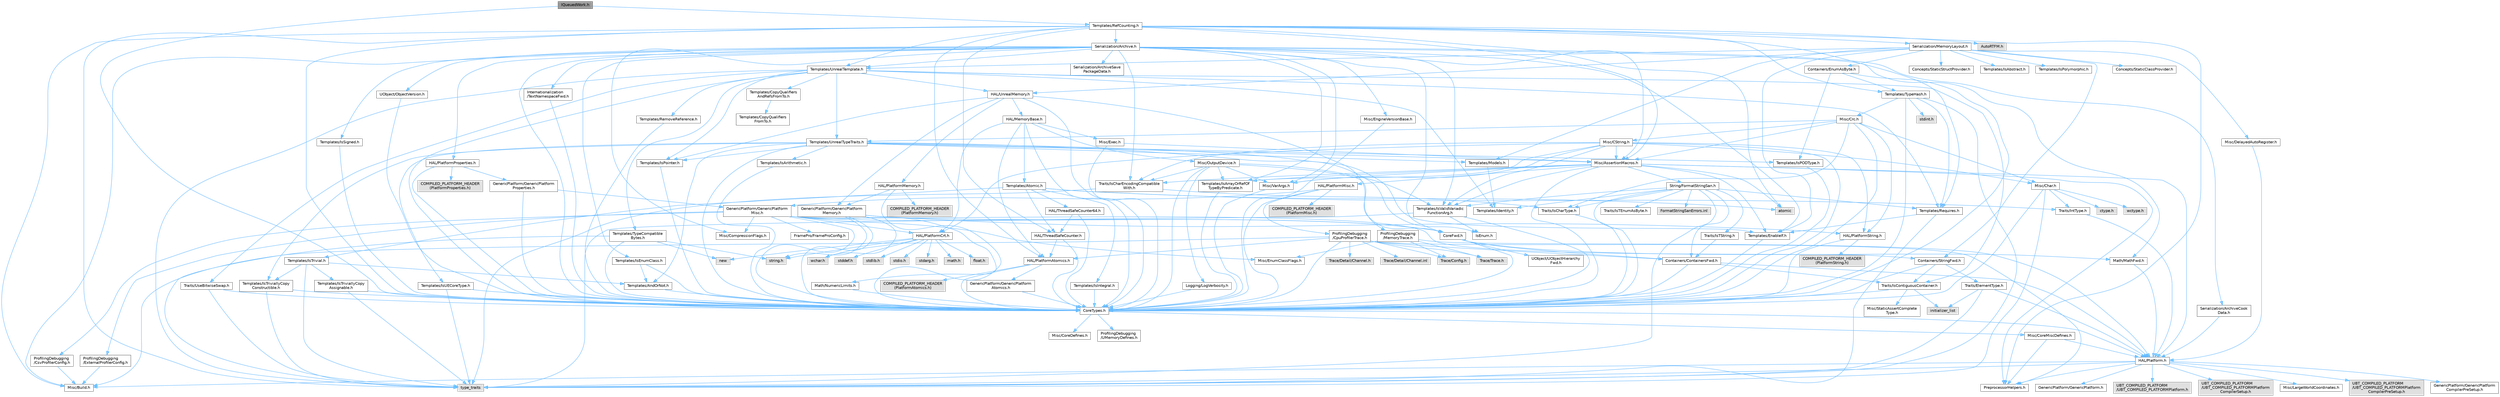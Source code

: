 digraph "IQueuedWork.h"
{
 // INTERACTIVE_SVG=YES
 // LATEX_PDF_SIZE
  bgcolor="transparent";
  edge [fontname=Helvetica,fontsize=10,labelfontname=Helvetica,labelfontsize=10];
  node [fontname=Helvetica,fontsize=10,shape=box,height=0.2,width=0.4];
  Node1 [id="Node000001",label="IQueuedWork.h",height=0.2,width=0.4,color="gray40", fillcolor="grey60", style="filled", fontcolor="black",tooltip=" "];
  Node1 -> Node2 [id="edge1_Node000001_Node000002",color="steelblue1",style="solid",tooltip=" "];
  Node2 [id="Node000002",label="CoreTypes.h",height=0.2,width=0.4,color="grey40", fillcolor="white", style="filled",URL="$dc/dec/CoreTypes_8h.html",tooltip=" "];
  Node2 -> Node3 [id="edge2_Node000002_Node000003",color="steelblue1",style="solid",tooltip=" "];
  Node3 [id="Node000003",label="HAL/Platform.h",height=0.2,width=0.4,color="grey40", fillcolor="white", style="filled",URL="$d9/dd0/Platform_8h.html",tooltip=" "];
  Node3 -> Node4 [id="edge3_Node000003_Node000004",color="steelblue1",style="solid",tooltip=" "];
  Node4 [id="Node000004",label="Misc/Build.h",height=0.2,width=0.4,color="grey40", fillcolor="white", style="filled",URL="$d3/dbb/Build_8h.html",tooltip=" "];
  Node3 -> Node5 [id="edge4_Node000003_Node000005",color="steelblue1",style="solid",tooltip=" "];
  Node5 [id="Node000005",label="Misc/LargeWorldCoordinates.h",height=0.2,width=0.4,color="grey40", fillcolor="white", style="filled",URL="$d2/dcb/LargeWorldCoordinates_8h.html",tooltip=" "];
  Node3 -> Node6 [id="edge5_Node000003_Node000006",color="steelblue1",style="solid",tooltip=" "];
  Node6 [id="Node000006",label="type_traits",height=0.2,width=0.4,color="grey60", fillcolor="#E0E0E0", style="filled",tooltip=" "];
  Node3 -> Node7 [id="edge6_Node000003_Node000007",color="steelblue1",style="solid",tooltip=" "];
  Node7 [id="Node000007",label="PreprocessorHelpers.h",height=0.2,width=0.4,color="grey40", fillcolor="white", style="filled",URL="$db/ddb/PreprocessorHelpers_8h.html",tooltip=" "];
  Node3 -> Node8 [id="edge7_Node000003_Node000008",color="steelblue1",style="solid",tooltip=" "];
  Node8 [id="Node000008",label="UBT_COMPILED_PLATFORM\l/UBT_COMPILED_PLATFORMPlatform\lCompilerPreSetup.h",height=0.2,width=0.4,color="grey60", fillcolor="#E0E0E0", style="filled",tooltip=" "];
  Node3 -> Node9 [id="edge8_Node000003_Node000009",color="steelblue1",style="solid",tooltip=" "];
  Node9 [id="Node000009",label="GenericPlatform/GenericPlatform\lCompilerPreSetup.h",height=0.2,width=0.4,color="grey40", fillcolor="white", style="filled",URL="$d9/dc8/GenericPlatformCompilerPreSetup_8h.html",tooltip=" "];
  Node3 -> Node10 [id="edge9_Node000003_Node000010",color="steelblue1",style="solid",tooltip=" "];
  Node10 [id="Node000010",label="GenericPlatform/GenericPlatform.h",height=0.2,width=0.4,color="grey40", fillcolor="white", style="filled",URL="$d6/d84/GenericPlatform_8h.html",tooltip=" "];
  Node3 -> Node11 [id="edge10_Node000003_Node000011",color="steelblue1",style="solid",tooltip=" "];
  Node11 [id="Node000011",label="UBT_COMPILED_PLATFORM\l/UBT_COMPILED_PLATFORMPlatform.h",height=0.2,width=0.4,color="grey60", fillcolor="#E0E0E0", style="filled",tooltip=" "];
  Node3 -> Node12 [id="edge11_Node000003_Node000012",color="steelblue1",style="solid",tooltip=" "];
  Node12 [id="Node000012",label="UBT_COMPILED_PLATFORM\l/UBT_COMPILED_PLATFORMPlatform\lCompilerSetup.h",height=0.2,width=0.4,color="grey60", fillcolor="#E0E0E0", style="filled",tooltip=" "];
  Node2 -> Node13 [id="edge12_Node000002_Node000013",color="steelblue1",style="solid",tooltip=" "];
  Node13 [id="Node000013",label="ProfilingDebugging\l/UMemoryDefines.h",height=0.2,width=0.4,color="grey40", fillcolor="white", style="filled",URL="$d2/da2/UMemoryDefines_8h.html",tooltip=" "];
  Node2 -> Node14 [id="edge13_Node000002_Node000014",color="steelblue1",style="solid",tooltip=" "];
  Node14 [id="Node000014",label="Misc/CoreMiscDefines.h",height=0.2,width=0.4,color="grey40", fillcolor="white", style="filled",URL="$da/d38/CoreMiscDefines_8h.html",tooltip=" "];
  Node14 -> Node3 [id="edge14_Node000014_Node000003",color="steelblue1",style="solid",tooltip=" "];
  Node14 -> Node7 [id="edge15_Node000014_Node000007",color="steelblue1",style="solid",tooltip=" "];
  Node2 -> Node15 [id="edge16_Node000002_Node000015",color="steelblue1",style="solid",tooltip=" "];
  Node15 [id="Node000015",label="Misc/CoreDefines.h",height=0.2,width=0.4,color="grey40", fillcolor="white", style="filled",URL="$d3/dd2/CoreDefines_8h.html",tooltip=" "];
  Node1 -> Node16 [id="edge17_Node000001_Node000016",color="steelblue1",style="solid",tooltip=" "];
  Node16 [id="Node000016",label="Templates/RefCounting.h",height=0.2,width=0.4,color="grey40", fillcolor="white", style="filled",URL="$d4/d7e/RefCounting_8h.html",tooltip=" "];
  Node16 -> Node2 [id="edge18_Node000016_Node000002",color="steelblue1",style="solid",tooltip=" "];
  Node16 -> Node17 [id="edge19_Node000016_Node000017",color="steelblue1",style="solid",tooltip=" "];
  Node17 [id="Node000017",label="AutoRTFM.h",height=0.2,width=0.4,color="grey60", fillcolor="#E0E0E0", style="filled",tooltip=" "];
  Node16 -> Node18 [id="edge20_Node000016_Node000018",color="steelblue1",style="solid",tooltip=" "];
  Node18 [id="Node000018",label="HAL/PlatformAtomics.h",height=0.2,width=0.4,color="grey40", fillcolor="white", style="filled",URL="$d3/d36/PlatformAtomics_8h.html",tooltip=" "];
  Node18 -> Node2 [id="edge21_Node000018_Node000002",color="steelblue1",style="solid",tooltip=" "];
  Node18 -> Node19 [id="edge22_Node000018_Node000019",color="steelblue1",style="solid",tooltip=" "];
  Node19 [id="Node000019",label="GenericPlatform/GenericPlatform\lAtomics.h",height=0.2,width=0.4,color="grey40", fillcolor="white", style="filled",URL="$da/d72/GenericPlatformAtomics_8h.html",tooltip=" "];
  Node19 -> Node2 [id="edge23_Node000019_Node000002",color="steelblue1",style="solid",tooltip=" "];
  Node18 -> Node20 [id="edge24_Node000018_Node000020",color="steelblue1",style="solid",tooltip=" "];
  Node20 [id="Node000020",label="COMPILED_PLATFORM_HEADER\l(PlatformAtomics.h)",height=0.2,width=0.4,color="grey60", fillcolor="#E0E0E0", style="filled",tooltip=" "];
  Node16 -> Node7 [id="edge25_Node000016_Node000007",color="steelblue1",style="solid",tooltip=" "];
  Node16 -> Node21 [id="edge26_Node000016_Node000021",color="steelblue1",style="solid",tooltip=" "];
  Node21 [id="Node000021",label="HAL/ThreadSafeCounter.h",height=0.2,width=0.4,color="grey40", fillcolor="white", style="filled",URL="$dc/dc9/ThreadSafeCounter_8h.html",tooltip=" "];
  Node21 -> Node2 [id="edge27_Node000021_Node000002",color="steelblue1",style="solid",tooltip=" "];
  Node21 -> Node18 [id="edge28_Node000021_Node000018",color="steelblue1",style="solid",tooltip=" "];
  Node16 -> Node22 [id="edge29_Node000016_Node000022",color="steelblue1",style="solid",tooltip=" "];
  Node22 [id="Node000022",label="Misc/AssertionMacros.h",height=0.2,width=0.4,color="grey40", fillcolor="white", style="filled",URL="$d0/dfa/AssertionMacros_8h.html",tooltip=" "];
  Node22 -> Node2 [id="edge30_Node000022_Node000002",color="steelblue1",style="solid",tooltip=" "];
  Node22 -> Node3 [id="edge31_Node000022_Node000003",color="steelblue1",style="solid",tooltip=" "];
  Node22 -> Node23 [id="edge32_Node000022_Node000023",color="steelblue1",style="solid",tooltip=" "];
  Node23 [id="Node000023",label="HAL/PlatformMisc.h",height=0.2,width=0.4,color="grey40", fillcolor="white", style="filled",URL="$d0/df5/PlatformMisc_8h.html",tooltip=" "];
  Node23 -> Node2 [id="edge33_Node000023_Node000002",color="steelblue1",style="solid",tooltip=" "];
  Node23 -> Node24 [id="edge34_Node000023_Node000024",color="steelblue1",style="solid",tooltip=" "];
  Node24 [id="Node000024",label="GenericPlatform/GenericPlatform\lMisc.h",height=0.2,width=0.4,color="grey40", fillcolor="white", style="filled",URL="$db/d9a/GenericPlatformMisc_8h.html",tooltip=" "];
  Node24 -> Node25 [id="edge35_Node000024_Node000025",color="steelblue1",style="solid",tooltip=" "];
  Node25 [id="Node000025",label="Containers/StringFwd.h",height=0.2,width=0.4,color="grey40", fillcolor="white", style="filled",URL="$df/d37/StringFwd_8h.html",tooltip=" "];
  Node25 -> Node2 [id="edge36_Node000025_Node000002",color="steelblue1",style="solid",tooltip=" "];
  Node25 -> Node26 [id="edge37_Node000025_Node000026",color="steelblue1",style="solid",tooltip=" "];
  Node26 [id="Node000026",label="Traits/ElementType.h",height=0.2,width=0.4,color="grey40", fillcolor="white", style="filled",URL="$d5/d4f/ElementType_8h.html",tooltip=" "];
  Node26 -> Node3 [id="edge38_Node000026_Node000003",color="steelblue1",style="solid",tooltip=" "];
  Node26 -> Node27 [id="edge39_Node000026_Node000027",color="steelblue1",style="solid",tooltip=" "];
  Node27 [id="Node000027",label="initializer_list",height=0.2,width=0.4,color="grey60", fillcolor="#E0E0E0", style="filled",tooltip=" "];
  Node26 -> Node6 [id="edge40_Node000026_Node000006",color="steelblue1",style="solid",tooltip=" "];
  Node25 -> Node28 [id="edge41_Node000025_Node000028",color="steelblue1",style="solid",tooltip=" "];
  Node28 [id="Node000028",label="Traits/IsContiguousContainer.h",height=0.2,width=0.4,color="grey40", fillcolor="white", style="filled",URL="$d5/d3c/IsContiguousContainer_8h.html",tooltip=" "];
  Node28 -> Node2 [id="edge42_Node000028_Node000002",color="steelblue1",style="solid",tooltip=" "];
  Node28 -> Node29 [id="edge43_Node000028_Node000029",color="steelblue1",style="solid",tooltip=" "];
  Node29 [id="Node000029",label="Misc/StaticAssertComplete\lType.h",height=0.2,width=0.4,color="grey40", fillcolor="white", style="filled",URL="$d5/d4e/StaticAssertCompleteType_8h.html",tooltip=" "];
  Node28 -> Node27 [id="edge44_Node000028_Node000027",color="steelblue1",style="solid",tooltip=" "];
  Node24 -> Node30 [id="edge45_Node000024_Node000030",color="steelblue1",style="solid",tooltip=" "];
  Node30 [id="Node000030",label="CoreFwd.h",height=0.2,width=0.4,color="grey40", fillcolor="white", style="filled",URL="$d1/d1e/CoreFwd_8h.html",tooltip=" "];
  Node30 -> Node2 [id="edge46_Node000030_Node000002",color="steelblue1",style="solid",tooltip=" "];
  Node30 -> Node31 [id="edge47_Node000030_Node000031",color="steelblue1",style="solid",tooltip=" "];
  Node31 [id="Node000031",label="Containers/ContainersFwd.h",height=0.2,width=0.4,color="grey40", fillcolor="white", style="filled",URL="$d4/d0a/ContainersFwd_8h.html",tooltip=" "];
  Node31 -> Node3 [id="edge48_Node000031_Node000003",color="steelblue1",style="solid",tooltip=" "];
  Node31 -> Node2 [id="edge49_Node000031_Node000002",color="steelblue1",style="solid",tooltip=" "];
  Node31 -> Node28 [id="edge50_Node000031_Node000028",color="steelblue1",style="solid",tooltip=" "];
  Node30 -> Node32 [id="edge51_Node000030_Node000032",color="steelblue1",style="solid",tooltip=" "];
  Node32 [id="Node000032",label="Math/MathFwd.h",height=0.2,width=0.4,color="grey40", fillcolor="white", style="filled",URL="$d2/d10/MathFwd_8h.html",tooltip=" "];
  Node32 -> Node3 [id="edge52_Node000032_Node000003",color="steelblue1",style="solid",tooltip=" "];
  Node30 -> Node33 [id="edge53_Node000030_Node000033",color="steelblue1",style="solid",tooltip=" "];
  Node33 [id="Node000033",label="UObject/UObjectHierarchy\lFwd.h",height=0.2,width=0.4,color="grey40", fillcolor="white", style="filled",URL="$d3/d13/UObjectHierarchyFwd_8h.html",tooltip=" "];
  Node24 -> Node2 [id="edge54_Node000024_Node000002",color="steelblue1",style="solid",tooltip=" "];
  Node24 -> Node34 [id="edge55_Node000024_Node000034",color="steelblue1",style="solid",tooltip=" "];
  Node34 [id="Node000034",label="FramePro/FrameProConfig.h",height=0.2,width=0.4,color="grey40", fillcolor="white", style="filled",URL="$d7/d90/FrameProConfig_8h.html",tooltip=" "];
  Node24 -> Node35 [id="edge56_Node000024_Node000035",color="steelblue1",style="solid",tooltip=" "];
  Node35 [id="Node000035",label="HAL/PlatformCrt.h",height=0.2,width=0.4,color="grey40", fillcolor="white", style="filled",URL="$d8/d75/PlatformCrt_8h.html",tooltip=" "];
  Node35 -> Node36 [id="edge57_Node000035_Node000036",color="steelblue1",style="solid",tooltip=" "];
  Node36 [id="Node000036",label="new",height=0.2,width=0.4,color="grey60", fillcolor="#E0E0E0", style="filled",tooltip=" "];
  Node35 -> Node37 [id="edge58_Node000035_Node000037",color="steelblue1",style="solid",tooltip=" "];
  Node37 [id="Node000037",label="wchar.h",height=0.2,width=0.4,color="grey60", fillcolor="#E0E0E0", style="filled",tooltip=" "];
  Node35 -> Node38 [id="edge59_Node000035_Node000038",color="steelblue1",style="solid",tooltip=" "];
  Node38 [id="Node000038",label="stddef.h",height=0.2,width=0.4,color="grey60", fillcolor="#E0E0E0", style="filled",tooltip=" "];
  Node35 -> Node39 [id="edge60_Node000035_Node000039",color="steelblue1",style="solid",tooltip=" "];
  Node39 [id="Node000039",label="stdlib.h",height=0.2,width=0.4,color="grey60", fillcolor="#E0E0E0", style="filled",tooltip=" "];
  Node35 -> Node40 [id="edge61_Node000035_Node000040",color="steelblue1",style="solid",tooltip=" "];
  Node40 [id="Node000040",label="stdio.h",height=0.2,width=0.4,color="grey60", fillcolor="#E0E0E0", style="filled",tooltip=" "];
  Node35 -> Node41 [id="edge62_Node000035_Node000041",color="steelblue1",style="solid",tooltip=" "];
  Node41 [id="Node000041",label="stdarg.h",height=0.2,width=0.4,color="grey60", fillcolor="#E0E0E0", style="filled",tooltip=" "];
  Node35 -> Node42 [id="edge63_Node000035_Node000042",color="steelblue1",style="solid",tooltip=" "];
  Node42 [id="Node000042",label="math.h",height=0.2,width=0.4,color="grey60", fillcolor="#E0E0E0", style="filled",tooltip=" "];
  Node35 -> Node43 [id="edge64_Node000035_Node000043",color="steelblue1",style="solid",tooltip=" "];
  Node43 [id="Node000043",label="float.h",height=0.2,width=0.4,color="grey60", fillcolor="#E0E0E0", style="filled",tooltip=" "];
  Node35 -> Node44 [id="edge65_Node000035_Node000044",color="steelblue1",style="solid",tooltip=" "];
  Node44 [id="Node000044",label="string.h",height=0.2,width=0.4,color="grey60", fillcolor="#E0E0E0", style="filled",tooltip=" "];
  Node24 -> Node45 [id="edge66_Node000024_Node000045",color="steelblue1",style="solid",tooltip=" "];
  Node45 [id="Node000045",label="Math/NumericLimits.h",height=0.2,width=0.4,color="grey40", fillcolor="white", style="filled",URL="$df/d1b/NumericLimits_8h.html",tooltip=" "];
  Node45 -> Node2 [id="edge67_Node000045_Node000002",color="steelblue1",style="solid",tooltip=" "];
  Node24 -> Node46 [id="edge68_Node000024_Node000046",color="steelblue1",style="solid",tooltip=" "];
  Node46 [id="Node000046",label="Misc/CompressionFlags.h",height=0.2,width=0.4,color="grey40", fillcolor="white", style="filled",URL="$d9/d76/CompressionFlags_8h.html",tooltip=" "];
  Node24 -> Node47 [id="edge69_Node000024_Node000047",color="steelblue1",style="solid",tooltip=" "];
  Node47 [id="Node000047",label="Misc/EnumClassFlags.h",height=0.2,width=0.4,color="grey40", fillcolor="white", style="filled",URL="$d8/de7/EnumClassFlags_8h.html",tooltip=" "];
  Node24 -> Node48 [id="edge70_Node000024_Node000048",color="steelblue1",style="solid",tooltip=" "];
  Node48 [id="Node000048",label="ProfilingDebugging\l/CsvProfilerConfig.h",height=0.2,width=0.4,color="grey40", fillcolor="white", style="filled",URL="$d3/d88/CsvProfilerConfig_8h.html",tooltip=" "];
  Node48 -> Node4 [id="edge71_Node000048_Node000004",color="steelblue1",style="solid",tooltip=" "];
  Node24 -> Node49 [id="edge72_Node000024_Node000049",color="steelblue1",style="solid",tooltip=" "];
  Node49 [id="Node000049",label="ProfilingDebugging\l/ExternalProfilerConfig.h",height=0.2,width=0.4,color="grey40", fillcolor="white", style="filled",URL="$d3/dbb/ExternalProfilerConfig_8h.html",tooltip=" "];
  Node49 -> Node4 [id="edge73_Node000049_Node000004",color="steelblue1",style="solid",tooltip=" "];
  Node23 -> Node50 [id="edge74_Node000023_Node000050",color="steelblue1",style="solid",tooltip=" "];
  Node50 [id="Node000050",label="COMPILED_PLATFORM_HEADER\l(PlatformMisc.h)",height=0.2,width=0.4,color="grey60", fillcolor="#E0E0E0", style="filled",tooltip=" "];
  Node23 -> Node51 [id="edge75_Node000023_Node000051",color="steelblue1",style="solid",tooltip=" "];
  Node51 [id="Node000051",label="ProfilingDebugging\l/CpuProfilerTrace.h",height=0.2,width=0.4,color="grey40", fillcolor="white", style="filled",URL="$da/dcb/CpuProfilerTrace_8h.html",tooltip=" "];
  Node51 -> Node2 [id="edge76_Node000051_Node000002",color="steelblue1",style="solid",tooltip=" "];
  Node51 -> Node31 [id="edge77_Node000051_Node000031",color="steelblue1",style="solid",tooltip=" "];
  Node51 -> Node18 [id="edge78_Node000051_Node000018",color="steelblue1",style="solid",tooltip=" "];
  Node51 -> Node7 [id="edge79_Node000051_Node000007",color="steelblue1",style="solid",tooltip=" "];
  Node51 -> Node4 [id="edge80_Node000051_Node000004",color="steelblue1",style="solid",tooltip=" "];
  Node51 -> Node52 [id="edge81_Node000051_Node000052",color="steelblue1",style="solid",tooltip=" "];
  Node52 [id="Node000052",label="Trace/Config.h",height=0.2,width=0.4,color="grey60", fillcolor="#E0E0E0", style="filled",tooltip=" "];
  Node51 -> Node53 [id="edge82_Node000051_Node000053",color="steelblue1",style="solid",tooltip=" "];
  Node53 [id="Node000053",label="Trace/Detail/Channel.h",height=0.2,width=0.4,color="grey60", fillcolor="#E0E0E0", style="filled",tooltip=" "];
  Node51 -> Node54 [id="edge83_Node000051_Node000054",color="steelblue1",style="solid",tooltip=" "];
  Node54 [id="Node000054",label="Trace/Detail/Channel.inl",height=0.2,width=0.4,color="grey60", fillcolor="#E0E0E0", style="filled",tooltip=" "];
  Node51 -> Node55 [id="edge84_Node000051_Node000055",color="steelblue1",style="solid",tooltip=" "];
  Node55 [id="Node000055",label="Trace/Trace.h",height=0.2,width=0.4,color="grey60", fillcolor="#E0E0E0", style="filled",tooltip=" "];
  Node22 -> Node7 [id="edge85_Node000022_Node000007",color="steelblue1",style="solid",tooltip=" "];
  Node22 -> Node56 [id="edge86_Node000022_Node000056",color="steelblue1",style="solid",tooltip=" "];
  Node56 [id="Node000056",label="Templates/EnableIf.h",height=0.2,width=0.4,color="grey40", fillcolor="white", style="filled",URL="$d7/d60/EnableIf_8h.html",tooltip=" "];
  Node56 -> Node2 [id="edge87_Node000056_Node000002",color="steelblue1",style="solid",tooltip=" "];
  Node22 -> Node57 [id="edge88_Node000022_Node000057",color="steelblue1",style="solid",tooltip=" "];
  Node57 [id="Node000057",label="Templates/IsArrayOrRefOf\lTypeByPredicate.h",height=0.2,width=0.4,color="grey40", fillcolor="white", style="filled",URL="$d6/da1/IsArrayOrRefOfTypeByPredicate_8h.html",tooltip=" "];
  Node57 -> Node2 [id="edge89_Node000057_Node000002",color="steelblue1",style="solid",tooltip=" "];
  Node22 -> Node58 [id="edge90_Node000022_Node000058",color="steelblue1",style="solid",tooltip=" "];
  Node58 [id="Node000058",label="Templates/IsValidVariadic\lFunctionArg.h",height=0.2,width=0.4,color="grey40", fillcolor="white", style="filled",URL="$d0/dc8/IsValidVariadicFunctionArg_8h.html",tooltip=" "];
  Node58 -> Node2 [id="edge91_Node000058_Node000002",color="steelblue1",style="solid",tooltip=" "];
  Node58 -> Node59 [id="edge92_Node000058_Node000059",color="steelblue1",style="solid",tooltip=" "];
  Node59 [id="Node000059",label="IsEnum.h",height=0.2,width=0.4,color="grey40", fillcolor="white", style="filled",URL="$d4/de5/IsEnum_8h.html",tooltip=" "];
  Node58 -> Node6 [id="edge93_Node000058_Node000006",color="steelblue1",style="solid",tooltip=" "];
  Node22 -> Node60 [id="edge94_Node000022_Node000060",color="steelblue1",style="solid",tooltip=" "];
  Node60 [id="Node000060",label="Traits/IsCharEncodingCompatible\lWith.h",height=0.2,width=0.4,color="grey40", fillcolor="white", style="filled",URL="$df/dd1/IsCharEncodingCompatibleWith_8h.html",tooltip=" "];
  Node60 -> Node6 [id="edge95_Node000060_Node000006",color="steelblue1",style="solid",tooltip=" "];
  Node60 -> Node61 [id="edge96_Node000060_Node000061",color="steelblue1",style="solid",tooltip=" "];
  Node61 [id="Node000061",label="Traits/IsCharType.h",height=0.2,width=0.4,color="grey40", fillcolor="white", style="filled",URL="$db/d51/IsCharType_8h.html",tooltip=" "];
  Node61 -> Node2 [id="edge97_Node000061_Node000002",color="steelblue1",style="solid",tooltip=" "];
  Node22 -> Node62 [id="edge98_Node000022_Node000062",color="steelblue1",style="solid",tooltip=" "];
  Node62 [id="Node000062",label="Misc/VarArgs.h",height=0.2,width=0.4,color="grey40", fillcolor="white", style="filled",URL="$d5/d6f/VarArgs_8h.html",tooltip=" "];
  Node62 -> Node2 [id="edge99_Node000062_Node000002",color="steelblue1",style="solid",tooltip=" "];
  Node22 -> Node63 [id="edge100_Node000022_Node000063",color="steelblue1",style="solid",tooltip=" "];
  Node63 [id="Node000063",label="String/FormatStringSan.h",height=0.2,width=0.4,color="grey40", fillcolor="white", style="filled",URL="$d3/d8b/FormatStringSan_8h.html",tooltip=" "];
  Node63 -> Node6 [id="edge101_Node000063_Node000006",color="steelblue1",style="solid",tooltip=" "];
  Node63 -> Node2 [id="edge102_Node000063_Node000002",color="steelblue1",style="solid",tooltip=" "];
  Node63 -> Node64 [id="edge103_Node000063_Node000064",color="steelblue1",style="solid",tooltip=" "];
  Node64 [id="Node000064",label="Templates/Requires.h",height=0.2,width=0.4,color="grey40", fillcolor="white", style="filled",URL="$dc/d96/Requires_8h.html",tooltip=" "];
  Node64 -> Node56 [id="edge104_Node000064_Node000056",color="steelblue1",style="solid",tooltip=" "];
  Node64 -> Node6 [id="edge105_Node000064_Node000006",color="steelblue1",style="solid",tooltip=" "];
  Node63 -> Node65 [id="edge106_Node000063_Node000065",color="steelblue1",style="solid",tooltip=" "];
  Node65 [id="Node000065",label="Templates/Identity.h",height=0.2,width=0.4,color="grey40", fillcolor="white", style="filled",URL="$d0/dd5/Identity_8h.html",tooltip=" "];
  Node63 -> Node58 [id="edge107_Node000063_Node000058",color="steelblue1",style="solid",tooltip=" "];
  Node63 -> Node61 [id="edge108_Node000063_Node000061",color="steelblue1",style="solid",tooltip=" "];
  Node63 -> Node66 [id="edge109_Node000063_Node000066",color="steelblue1",style="solid",tooltip=" "];
  Node66 [id="Node000066",label="Traits/IsTEnumAsByte.h",height=0.2,width=0.4,color="grey40", fillcolor="white", style="filled",URL="$d1/de6/IsTEnumAsByte_8h.html",tooltip=" "];
  Node63 -> Node67 [id="edge110_Node000063_Node000067",color="steelblue1",style="solid",tooltip=" "];
  Node67 [id="Node000067",label="Traits/IsTString.h",height=0.2,width=0.4,color="grey40", fillcolor="white", style="filled",URL="$d0/df8/IsTString_8h.html",tooltip=" "];
  Node67 -> Node31 [id="edge111_Node000067_Node000031",color="steelblue1",style="solid",tooltip=" "];
  Node63 -> Node31 [id="edge112_Node000063_Node000031",color="steelblue1",style="solid",tooltip=" "];
  Node63 -> Node68 [id="edge113_Node000063_Node000068",color="steelblue1",style="solid",tooltip=" "];
  Node68 [id="Node000068",label="FormatStringSanErrors.inl",height=0.2,width=0.4,color="grey60", fillcolor="#E0E0E0", style="filled",tooltip=" "];
  Node22 -> Node69 [id="edge114_Node000022_Node000069",color="steelblue1",style="solid",tooltip=" "];
  Node69 [id="Node000069",label="atomic",height=0.2,width=0.4,color="grey60", fillcolor="#E0E0E0", style="filled",tooltip=" "];
  Node16 -> Node4 [id="edge115_Node000016_Node000004",color="steelblue1",style="solid",tooltip=" "];
  Node16 -> Node70 [id="edge116_Node000016_Node000070",color="steelblue1",style="solid",tooltip=" "];
  Node70 [id="Node000070",label="Serialization/Archive.h",height=0.2,width=0.4,color="grey40", fillcolor="white", style="filled",URL="$d7/d3b/Archive_8h.html",tooltip=" "];
  Node70 -> Node30 [id="edge117_Node000070_Node000030",color="steelblue1",style="solid",tooltip=" "];
  Node70 -> Node2 [id="edge118_Node000070_Node000002",color="steelblue1",style="solid",tooltip=" "];
  Node70 -> Node71 [id="edge119_Node000070_Node000071",color="steelblue1",style="solid",tooltip=" "];
  Node71 [id="Node000071",label="HAL/PlatformProperties.h",height=0.2,width=0.4,color="grey40", fillcolor="white", style="filled",URL="$d9/db0/PlatformProperties_8h.html",tooltip=" "];
  Node71 -> Node2 [id="edge120_Node000071_Node000002",color="steelblue1",style="solid",tooltip=" "];
  Node71 -> Node72 [id="edge121_Node000071_Node000072",color="steelblue1",style="solid",tooltip=" "];
  Node72 [id="Node000072",label="GenericPlatform/GenericPlatform\lProperties.h",height=0.2,width=0.4,color="grey40", fillcolor="white", style="filled",URL="$d2/dcd/GenericPlatformProperties_8h.html",tooltip=" "];
  Node72 -> Node2 [id="edge122_Node000072_Node000002",color="steelblue1",style="solid",tooltip=" "];
  Node72 -> Node24 [id="edge123_Node000072_Node000024",color="steelblue1",style="solid",tooltip=" "];
  Node71 -> Node73 [id="edge124_Node000071_Node000073",color="steelblue1",style="solid",tooltip=" "];
  Node73 [id="Node000073",label="COMPILED_PLATFORM_HEADER\l(PlatformProperties.h)",height=0.2,width=0.4,color="grey60", fillcolor="#E0E0E0", style="filled",tooltip=" "];
  Node70 -> Node74 [id="edge125_Node000070_Node000074",color="steelblue1",style="solid",tooltip=" "];
  Node74 [id="Node000074",label="Internationalization\l/TextNamespaceFwd.h",height=0.2,width=0.4,color="grey40", fillcolor="white", style="filled",URL="$d8/d97/TextNamespaceFwd_8h.html",tooltip=" "];
  Node74 -> Node2 [id="edge126_Node000074_Node000002",color="steelblue1",style="solid",tooltip=" "];
  Node70 -> Node32 [id="edge127_Node000070_Node000032",color="steelblue1",style="solid",tooltip=" "];
  Node70 -> Node22 [id="edge128_Node000070_Node000022",color="steelblue1",style="solid",tooltip=" "];
  Node70 -> Node4 [id="edge129_Node000070_Node000004",color="steelblue1",style="solid",tooltip=" "];
  Node70 -> Node46 [id="edge130_Node000070_Node000046",color="steelblue1",style="solid",tooltip=" "];
  Node70 -> Node75 [id="edge131_Node000070_Node000075",color="steelblue1",style="solid",tooltip=" "];
  Node75 [id="Node000075",label="Misc/EngineVersionBase.h",height=0.2,width=0.4,color="grey40", fillcolor="white", style="filled",URL="$d5/d2b/EngineVersionBase_8h.html",tooltip=" "];
  Node75 -> Node2 [id="edge132_Node000075_Node000002",color="steelblue1",style="solid",tooltip=" "];
  Node70 -> Node62 [id="edge133_Node000070_Node000062",color="steelblue1",style="solid",tooltip=" "];
  Node70 -> Node76 [id="edge134_Node000070_Node000076",color="steelblue1",style="solid",tooltip=" "];
  Node76 [id="Node000076",label="Serialization/ArchiveCook\lData.h",height=0.2,width=0.4,color="grey40", fillcolor="white", style="filled",URL="$dc/db6/ArchiveCookData_8h.html",tooltip=" "];
  Node76 -> Node3 [id="edge135_Node000076_Node000003",color="steelblue1",style="solid",tooltip=" "];
  Node70 -> Node77 [id="edge136_Node000070_Node000077",color="steelblue1",style="solid",tooltip=" "];
  Node77 [id="Node000077",label="Serialization/ArchiveSave\lPackageData.h",height=0.2,width=0.4,color="grey40", fillcolor="white", style="filled",URL="$d1/d37/ArchiveSavePackageData_8h.html",tooltip=" "];
  Node70 -> Node56 [id="edge137_Node000070_Node000056",color="steelblue1",style="solid",tooltip=" "];
  Node70 -> Node57 [id="edge138_Node000070_Node000057",color="steelblue1",style="solid",tooltip=" "];
  Node70 -> Node78 [id="edge139_Node000070_Node000078",color="steelblue1",style="solid",tooltip=" "];
  Node78 [id="Node000078",label="Templates/IsEnumClass.h",height=0.2,width=0.4,color="grey40", fillcolor="white", style="filled",URL="$d7/d15/IsEnumClass_8h.html",tooltip=" "];
  Node78 -> Node2 [id="edge140_Node000078_Node000002",color="steelblue1",style="solid",tooltip=" "];
  Node78 -> Node79 [id="edge141_Node000078_Node000079",color="steelblue1",style="solid",tooltip=" "];
  Node79 [id="Node000079",label="Templates/AndOrNot.h",height=0.2,width=0.4,color="grey40", fillcolor="white", style="filled",URL="$db/d0a/AndOrNot_8h.html",tooltip=" "];
  Node79 -> Node2 [id="edge142_Node000079_Node000002",color="steelblue1",style="solid",tooltip=" "];
  Node70 -> Node80 [id="edge143_Node000070_Node000080",color="steelblue1",style="solid",tooltip=" "];
  Node80 [id="Node000080",label="Templates/IsSigned.h",height=0.2,width=0.4,color="grey40", fillcolor="white", style="filled",URL="$d8/dd8/IsSigned_8h.html",tooltip=" "];
  Node80 -> Node2 [id="edge144_Node000080_Node000002",color="steelblue1",style="solid",tooltip=" "];
  Node70 -> Node58 [id="edge145_Node000070_Node000058",color="steelblue1",style="solid",tooltip=" "];
  Node70 -> Node81 [id="edge146_Node000070_Node000081",color="steelblue1",style="solid",tooltip=" "];
  Node81 [id="Node000081",label="Templates/UnrealTemplate.h",height=0.2,width=0.4,color="grey40", fillcolor="white", style="filled",URL="$d4/d24/UnrealTemplate_8h.html",tooltip=" "];
  Node81 -> Node2 [id="edge147_Node000081_Node000002",color="steelblue1",style="solid",tooltip=" "];
  Node81 -> Node82 [id="edge148_Node000081_Node000082",color="steelblue1",style="solid",tooltip=" "];
  Node82 [id="Node000082",label="Templates/IsPointer.h",height=0.2,width=0.4,color="grey40", fillcolor="white", style="filled",URL="$d7/d05/IsPointer_8h.html",tooltip=" "];
  Node82 -> Node2 [id="edge149_Node000082_Node000002",color="steelblue1",style="solid",tooltip=" "];
  Node81 -> Node83 [id="edge150_Node000081_Node000083",color="steelblue1",style="solid",tooltip=" "];
  Node83 [id="Node000083",label="HAL/UnrealMemory.h",height=0.2,width=0.4,color="grey40", fillcolor="white", style="filled",URL="$d9/d96/UnrealMemory_8h.html",tooltip=" "];
  Node83 -> Node2 [id="edge151_Node000083_Node000002",color="steelblue1",style="solid",tooltip=" "];
  Node83 -> Node84 [id="edge152_Node000083_Node000084",color="steelblue1",style="solid",tooltip=" "];
  Node84 [id="Node000084",label="GenericPlatform/GenericPlatform\lMemory.h",height=0.2,width=0.4,color="grey40", fillcolor="white", style="filled",URL="$dd/d22/GenericPlatformMemory_8h.html",tooltip=" "];
  Node84 -> Node30 [id="edge153_Node000084_Node000030",color="steelblue1",style="solid",tooltip=" "];
  Node84 -> Node2 [id="edge154_Node000084_Node000002",color="steelblue1",style="solid",tooltip=" "];
  Node84 -> Node85 [id="edge155_Node000084_Node000085",color="steelblue1",style="solid",tooltip=" "];
  Node85 [id="Node000085",label="HAL/PlatformString.h",height=0.2,width=0.4,color="grey40", fillcolor="white", style="filled",URL="$db/db5/PlatformString_8h.html",tooltip=" "];
  Node85 -> Node2 [id="edge156_Node000085_Node000002",color="steelblue1",style="solid",tooltip=" "];
  Node85 -> Node86 [id="edge157_Node000085_Node000086",color="steelblue1",style="solid",tooltip=" "];
  Node86 [id="Node000086",label="COMPILED_PLATFORM_HEADER\l(PlatformString.h)",height=0.2,width=0.4,color="grey60", fillcolor="#E0E0E0", style="filled",tooltip=" "];
  Node84 -> Node44 [id="edge158_Node000084_Node000044",color="steelblue1",style="solid",tooltip=" "];
  Node84 -> Node37 [id="edge159_Node000084_Node000037",color="steelblue1",style="solid",tooltip=" "];
  Node83 -> Node87 [id="edge160_Node000083_Node000087",color="steelblue1",style="solid",tooltip=" "];
  Node87 [id="Node000087",label="HAL/MemoryBase.h",height=0.2,width=0.4,color="grey40", fillcolor="white", style="filled",URL="$d6/d9f/MemoryBase_8h.html",tooltip=" "];
  Node87 -> Node2 [id="edge161_Node000087_Node000002",color="steelblue1",style="solid",tooltip=" "];
  Node87 -> Node18 [id="edge162_Node000087_Node000018",color="steelblue1",style="solid",tooltip=" "];
  Node87 -> Node35 [id="edge163_Node000087_Node000035",color="steelblue1",style="solid",tooltip=" "];
  Node87 -> Node88 [id="edge164_Node000087_Node000088",color="steelblue1",style="solid",tooltip=" "];
  Node88 [id="Node000088",label="Misc/Exec.h",height=0.2,width=0.4,color="grey40", fillcolor="white", style="filled",URL="$de/ddb/Exec_8h.html",tooltip=" "];
  Node88 -> Node2 [id="edge165_Node000088_Node000002",color="steelblue1",style="solid",tooltip=" "];
  Node88 -> Node22 [id="edge166_Node000088_Node000022",color="steelblue1",style="solid",tooltip=" "];
  Node87 -> Node89 [id="edge167_Node000087_Node000089",color="steelblue1",style="solid",tooltip=" "];
  Node89 [id="Node000089",label="Misc/OutputDevice.h",height=0.2,width=0.4,color="grey40", fillcolor="white", style="filled",URL="$d7/d32/OutputDevice_8h.html",tooltip=" "];
  Node89 -> Node30 [id="edge168_Node000089_Node000030",color="steelblue1",style="solid",tooltip=" "];
  Node89 -> Node2 [id="edge169_Node000089_Node000002",color="steelblue1",style="solid",tooltip=" "];
  Node89 -> Node90 [id="edge170_Node000089_Node000090",color="steelblue1",style="solid",tooltip=" "];
  Node90 [id="Node000090",label="Logging/LogVerbosity.h",height=0.2,width=0.4,color="grey40", fillcolor="white", style="filled",URL="$d2/d8f/LogVerbosity_8h.html",tooltip=" "];
  Node90 -> Node2 [id="edge171_Node000090_Node000002",color="steelblue1",style="solid",tooltip=" "];
  Node89 -> Node62 [id="edge172_Node000089_Node000062",color="steelblue1",style="solid",tooltip=" "];
  Node89 -> Node57 [id="edge173_Node000089_Node000057",color="steelblue1",style="solid",tooltip=" "];
  Node89 -> Node58 [id="edge174_Node000089_Node000058",color="steelblue1",style="solid",tooltip=" "];
  Node89 -> Node60 [id="edge175_Node000089_Node000060",color="steelblue1",style="solid",tooltip=" "];
  Node87 -> Node91 [id="edge176_Node000087_Node000091",color="steelblue1",style="solid",tooltip=" "];
  Node91 [id="Node000091",label="Templates/Atomic.h",height=0.2,width=0.4,color="grey40", fillcolor="white", style="filled",URL="$d3/d91/Atomic_8h.html",tooltip=" "];
  Node91 -> Node21 [id="edge177_Node000091_Node000021",color="steelblue1",style="solid",tooltip=" "];
  Node91 -> Node92 [id="edge178_Node000091_Node000092",color="steelblue1",style="solid",tooltip=" "];
  Node92 [id="Node000092",label="HAL/ThreadSafeCounter64.h",height=0.2,width=0.4,color="grey40", fillcolor="white", style="filled",URL="$d0/d12/ThreadSafeCounter64_8h.html",tooltip=" "];
  Node92 -> Node2 [id="edge179_Node000092_Node000002",color="steelblue1",style="solid",tooltip=" "];
  Node92 -> Node21 [id="edge180_Node000092_Node000021",color="steelblue1",style="solid",tooltip=" "];
  Node91 -> Node93 [id="edge181_Node000091_Node000093",color="steelblue1",style="solid",tooltip=" "];
  Node93 [id="Node000093",label="Templates/IsIntegral.h",height=0.2,width=0.4,color="grey40", fillcolor="white", style="filled",URL="$da/d64/IsIntegral_8h.html",tooltip=" "];
  Node93 -> Node2 [id="edge182_Node000093_Node000002",color="steelblue1",style="solid",tooltip=" "];
  Node91 -> Node94 [id="edge183_Node000091_Node000094",color="steelblue1",style="solid",tooltip=" "];
  Node94 [id="Node000094",label="Templates/IsTrivial.h",height=0.2,width=0.4,color="grey40", fillcolor="white", style="filled",URL="$da/d4c/IsTrivial_8h.html",tooltip=" "];
  Node94 -> Node79 [id="edge184_Node000094_Node000079",color="steelblue1",style="solid",tooltip=" "];
  Node94 -> Node95 [id="edge185_Node000094_Node000095",color="steelblue1",style="solid",tooltip=" "];
  Node95 [id="Node000095",label="Templates/IsTriviallyCopy\lConstructible.h",height=0.2,width=0.4,color="grey40", fillcolor="white", style="filled",URL="$d3/d78/IsTriviallyCopyConstructible_8h.html",tooltip=" "];
  Node95 -> Node2 [id="edge186_Node000095_Node000002",color="steelblue1",style="solid",tooltip=" "];
  Node95 -> Node6 [id="edge187_Node000095_Node000006",color="steelblue1",style="solid",tooltip=" "];
  Node94 -> Node96 [id="edge188_Node000094_Node000096",color="steelblue1",style="solid",tooltip=" "];
  Node96 [id="Node000096",label="Templates/IsTriviallyCopy\lAssignable.h",height=0.2,width=0.4,color="grey40", fillcolor="white", style="filled",URL="$d2/df2/IsTriviallyCopyAssignable_8h.html",tooltip=" "];
  Node96 -> Node2 [id="edge189_Node000096_Node000002",color="steelblue1",style="solid",tooltip=" "];
  Node96 -> Node6 [id="edge190_Node000096_Node000006",color="steelblue1",style="solid",tooltip=" "];
  Node94 -> Node6 [id="edge191_Node000094_Node000006",color="steelblue1",style="solid",tooltip=" "];
  Node91 -> Node97 [id="edge192_Node000091_Node000097",color="steelblue1",style="solid",tooltip=" "];
  Node97 [id="Node000097",label="Traits/IntType.h",height=0.2,width=0.4,color="grey40", fillcolor="white", style="filled",URL="$d7/deb/IntType_8h.html",tooltip=" "];
  Node97 -> Node3 [id="edge193_Node000097_Node000003",color="steelblue1",style="solid",tooltip=" "];
  Node91 -> Node69 [id="edge194_Node000091_Node000069",color="steelblue1",style="solid",tooltip=" "];
  Node83 -> Node98 [id="edge195_Node000083_Node000098",color="steelblue1",style="solid",tooltip=" "];
  Node98 [id="Node000098",label="HAL/PlatformMemory.h",height=0.2,width=0.4,color="grey40", fillcolor="white", style="filled",URL="$de/d68/PlatformMemory_8h.html",tooltip=" "];
  Node98 -> Node2 [id="edge196_Node000098_Node000002",color="steelblue1",style="solid",tooltip=" "];
  Node98 -> Node84 [id="edge197_Node000098_Node000084",color="steelblue1",style="solid",tooltip=" "];
  Node98 -> Node99 [id="edge198_Node000098_Node000099",color="steelblue1",style="solid",tooltip=" "];
  Node99 [id="Node000099",label="COMPILED_PLATFORM_HEADER\l(PlatformMemory.h)",height=0.2,width=0.4,color="grey60", fillcolor="#E0E0E0", style="filled",tooltip=" "];
  Node83 -> Node100 [id="edge199_Node000083_Node000100",color="steelblue1",style="solid",tooltip=" "];
  Node100 [id="Node000100",label="ProfilingDebugging\l/MemoryTrace.h",height=0.2,width=0.4,color="grey40", fillcolor="white", style="filled",URL="$da/dd7/MemoryTrace_8h.html",tooltip=" "];
  Node100 -> Node3 [id="edge200_Node000100_Node000003",color="steelblue1",style="solid",tooltip=" "];
  Node100 -> Node47 [id="edge201_Node000100_Node000047",color="steelblue1",style="solid",tooltip=" "];
  Node100 -> Node52 [id="edge202_Node000100_Node000052",color="steelblue1",style="solid",tooltip=" "];
  Node100 -> Node55 [id="edge203_Node000100_Node000055",color="steelblue1",style="solid",tooltip=" "];
  Node83 -> Node82 [id="edge204_Node000083_Node000082",color="steelblue1",style="solid",tooltip=" "];
  Node81 -> Node101 [id="edge205_Node000081_Node000101",color="steelblue1",style="solid",tooltip=" "];
  Node101 [id="Node000101",label="Templates/CopyQualifiers\lAndRefsFromTo.h",height=0.2,width=0.4,color="grey40", fillcolor="white", style="filled",URL="$d3/db3/CopyQualifiersAndRefsFromTo_8h.html",tooltip=" "];
  Node101 -> Node102 [id="edge206_Node000101_Node000102",color="steelblue1",style="solid",tooltip=" "];
  Node102 [id="Node000102",label="Templates/CopyQualifiers\lFromTo.h",height=0.2,width=0.4,color="grey40", fillcolor="white", style="filled",URL="$d5/db4/CopyQualifiersFromTo_8h.html",tooltip=" "];
  Node81 -> Node103 [id="edge207_Node000081_Node000103",color="steelblue1",style="solid",tooltip=" "];
  Node103 [id="Node000103",label="Templates/UnrealTypeTraits.h",height=0.2,width=0.4,color="grey40", fillcolor="white", style="filled",URL="$d2/d2d/UnrealTypeTraits_8h.html",tooltip=" "];
  Node103 -> Node2 [id="edge208_Node000103_Node000002",color="steelblue1",style="solid",tooltip=" "];
  Node103 -> Node82 [id="edge209_Node000103_Node000082",color="steelblue1",style="solid",tooltip=" "];
  Node103 -> Node22 [id="edge210_Node000103_Node000022",color="steelblue1",style="solid",tooltip=" "];
  Node103 -> Node79 [id="edge211_Node000103_Node000079",color="steelblue1",style="solid",tooltip=" "];
  Node103 -> Node56 [id="edge212_Node000103_Node000056",color="steelblue1",style="solid",tooltip=" "];
  Node103 -> Node104 [id="edge213_Node000103_Node000104",color="steelblue1",style="solid",tooltip=" "];
  Node104 [id="Node000104",label="Templates/IsArithmetic.h",height=0.2,width=0.4,color="grey40", fillcolor="white", style="filled",URL="$d2/d5d/IsArithmetic_8h.html",tooltip=" "];
  Node104 -> Node2 [id="edge214_Node000104_Node000002",color="steelblue1",style="solid",tooltip=" "];
  Node103 -> Node59 [id="edge215_Node000103_Node000059",color="steelblue1",style="solid",tooltip=" "];
  Node103 -> Node105 [id="edge216_Node000103_Node000105",color="steelblue1",style="solid",tooltip=" "];
  Node105 [id="Node000105",label="Templates/Models.h",height=0.2,width=0.4,color="grey40", fillcolor="white", style="filled",URL="$d3/d0c/Models_8h.html",tooltip=" "];
  Node105 -> Node65 [id="edge217_Node000105_Node000065",color="steelblue1",style="solid",tooltip=" "];
  Node103 -> Node106 [id="edge218_Node000103_Node000106",color="steelblue1",style="solid",tooltip=" "];
  Node106 [id="Node000106",label="Templates/IsPODType.h",height=0.2,width=0.4,color="grey40", fillcolor="white", style="filled",URL="$d7/db1/IsPODType_8h.html",tooltip=" "];
  Node106 -> Node2 [id="edge219_Node000106_Node000002",color="steelblue1",style="solid",tooltip=" "];
  Node103 -> Node107 [id="edge220_Node000103_Node000107",color="steelblue1",style="solid",tooltip=" "];
  Node107 [id="Node000107",label="Templates/IsUECoreType.h",height=0.2,width=0.4,color="grey40", fillcolor="white", style="filled",URL="$d1/db8/IsUECoreType_8h.html",tooltip=" "];
  Node107 -> Node2 [id="edge221_Node000107_Node000002",color="steelblue1",style="solid",tooltip=" "];
  Node107 -> Node6 [id="edge222_Node000107_Node000006",color="steelblue1",style="solid",tooltip=" "];
  Node103 -> Node95 [id="edge223_Node000103_Node000095",color="steelblue1",style="solid",tooltip=" "];
  Node81 -> Node108 [id="edge224_Node000081_Node000108",color="steelblue1",style="solid",tooltip=" "];
  Node108 [id="Node000108",label="Templates/RemoveReference.h",height=0.2,width=0.4,color="grey40", fillcolor="white", style="filled",URL="$da/dbe/RemoveReference_8h.html",tooltip=" "];
  Node108 -> Node2 [id="edge225_Node000108_Node000002",color="steelblue1",style="solid",tooltip=" "];
  Node81 -> Node64 [id="edge226_Node000081_Node000064",color="steelblue1",style="solid",tooltip=" "];
  Node81 -> Node109 [id="edge227_Node000081_Node000109",color="steelblue1",style="solid",tooltip=" "];
  Node109 [id="Node000109",label="Templates/TypeCompatible\lBytes.h",height=0.2,width=0.4,color="grey40", fillcolor="white", style="filled",URL="$df/d0a/TypeCompatibleBytes_8h.html",tooltip=" "];
  Node109 -> Node2 [id="edge228_Node000109_Node000002",color="steelblue1",style="solid",tooltip=" "];
  Node109 -> Node44 [id="edge229_Node000109_Node000044",color="steelblue1",style="solid",tooltip=" "];
  Node109 -> Node36 [id="edge230_Node000109_Node000036",color="steelblue1",style="solid",tooltip=" "];
  Node109 -> Node6 [id="edge231_Node000109_Node000006",color="steelblue1",style="solid",tooltip=" "];
  Node81 -> Node65 [id="edge232_Node000081_Node000065",color="steelblue1",style="solid",tooltip=" "];
  Node81 -> Node28 [id="edge233_Node000081_Node000028",color="steelblue1",style="solid",tooltip=" "];
  Node81 -> Node110 [id="edge234_Node000081_Node000110",color="steelblue1",style="solid",tooltip=" "];
  Node110 [id="Node000110",label="Traits/UseBitwiseSwap.h",height=0.2,width=0.4,color="grey40", fillcolor="white", style="filled",URL="$db/df3/UseBitwiseSwap_8h.html",tooltip=" "];
  Node110 -> Node2 [id="edge235_Node000110_Node000002",color="steelblue1",style="solid",tooltip=" "];
  Node110 -> Node6 [id="edge236_Node000110_Node000006",color="steelblue1",style="solid",tooltip=" "];
  Node81 -> Node6 [id="edge237_Node000081_Node000006",color="steelblue1",style="solid",tooltip=" "];
  Node70 -> Node60 [id="edge238_Node000070_Node000060",color="steelblue1",style="solid",tooltip=" "];
  Node70 -> Node111 [id="edge239_Node000070_Node000111",color="steelblue1",style="solid",tooltip=" "];
  Node111 [id="Node000111",label="UObject/ObjectVersion.h",height=0.2,width=0.4,color="grey40", fillcolor="white", style="filled",URL="$da/d63/ObjectVersion_8h.html",tooltip=" "];
  Node111 -> Node2 [id="edge240_Node000111_Node000002",color="steelblue1",style="solid",tooltip=" "];
  Node16 -> Node112 [id="edge241_Node000016_Node000112",color="steelblue1",style="solid",tooltip=" "];
  Node112 [id="Node000112",label="Serialization/MemoryLayout.h",height=0.2,width=0.4,color="grey40", fillcolor="white", style="filled",URL="$d7/d66/MemoryLayout_8h.html",tooltip=" "];
  Node112 -> Node113 [id="edge242_Node000112_Node000113",color="steelblue1",style="solid",tooltip=" "];
  Node113 [id="Node000113",label="Concepts/StaticClassProvider.h",height=0.2,width=0.4,color="grey40", fillcolor="white", style="filled",URL="$dd/d83/StaticClassProvider_8h.html",tooltip=" "];
  Node112 -> Node114 [id="edge243_Node000112_Node000114",color="steelblue1",style="solid",tooltip=" "];
  Node114 [id="Node000114",label="Concepts/StaticStructProvider.h",height=0.2,width=0.4,color="grey40", fillcolor="white", style="filled",URL="$d5/d77/StaticStructProvider_8h.html",tooltip=" "];
  Node112 -> Node115 [id="edge244_Node000112_Node000115",color="steelblue1",style="solid",tooltip=" "];
  Node115 [id="Node000115",label="Containers/EnumAsByte.h",height=0.2,width=0.4,color="grey40", fillcolor="white", style="filled",URL="$d6/d9a/EnumAsByte_8h.html",tooltip=" "];
  Node115 -> Node2 [id="edge245_Node000115_Node000002",color="steelblue1",style="solid",tooltip=" "];
  Node115 -> Node106 [id="edge246_Node000115_Node000106",color="steelblue1",style="solid",tooltip=" "];
  Node115 -> Node116 [id="edge247_Node000115_Node000116",color="steelblue1",style="solid",tooltip=" "];
  Node116 [id="Node000116",label="Templates/TypeHash.h",height=0.2,width=0.4,color="grey40", fillcolor="white", style="filled",URL="$d1/d62/TypeHash_8h.html",tooltip=" "];
  Node116 -> Node2 [id="edge248_Node000116_Node000002",color="steelblue1",style="solid",tooltip=" "];
  Node116 -> Node64 [id="edge249_Node000116_Node000064",color="steelblue1",style="solid",tooltip=" "];
  Node116 -> Node117 [id="edge250_Node000116_Node000117",color="steelblue1",style="solid",tooltip=" "];
  Node117 [id="Node000117",label="Misc/Crc.h",height=0.2,width=0.4,color="grey40", fillcolor="white", style="filled",URL="$d4/dd2/Crc_8h.html",tooltip=" "];
  Node117 -> Node2 [id="edge251_Node000117_Node000002",color="steelblue1",style="solid",tooltip=" "];
  Node117 -> Node85 [id="edge252_Node000117_Node000085",color="steelblue1",style="solid",tooltip=" "];
  Node117 -> Node22 [id="edge253_Node000117_Node000022",color="steelblue1",style="solid",tooltip=" "];
  Node117 -> Node118 [id="edge254_Node000117_Node000118",color="steelblue1",style="solid",tooltip=" "];
  Node118 [id="Node000118",label="Misc/CString.h",height=0.2,width=0.4,color="grey40", fillcolor="white", style="filled",URL="$d2/d49/CString_8h.html",tooltip=" "];
  Node118 -> Node2 [id="edge255_Node000118_Node000002",color="steelblue1",style="solid",tooltip=" "];
  Node118 -> Node35 [id="edge256_Node000118_Node000035",color="steelblue1",style="solid",tooltip=" "];
  Node118 -> Node85 [id="edge257_Node000118_Node000085",color="steelblue1",style="solid",tooltip=" "];
  Node118 -> Node22 [id="edge258_Node000118_Node000022",color="steelblue1",style="solid",tooltip=" "];
  Node118 -> Node119 [id="edge259_Node000118_Node000119",color="steelblue1",style="solid",tooltip=" "];
  Node119 [id="Node000119",label="Misc/Char.h",height=0.2,width=0.4,color="grey40", fillcolor="white", style="filled",URL="$d0/d58/Char_8h.html",tooltip=" "];
  Node119 -> Node2 [id="edge260_Node000119_Node000002",color="steelblue1",style="solid",tooltip=" "];
  Node119 -> Node97 [id="edge261_Node000119_Node000097",color="steelblue1",style="solid",tooltip=" "];
  Node119 -> Node120 [id="edge262_Node000119_Node000120",color="steelblue1",style="solid",tooltip=" "];
  Node120 [id="Node000120",label="ctype.h",height=0.2,width=0.4,color="grey60", fillcolor="#E0E0E0", style="filled",tooltip=" "];
  Node119 -> Node121 [id="edge263_Node000119_Node000121",color="steelblue1",style="solid",tooltip=" "];
  Node121 [id="Node000121",label="wctype.h",height=0.2,width=0.4,color="grey60", fillcolor="#E0E0E0", style="filled",tooltip=" "];
  Node119 -> Node6 [id="edge264_Node000119_Node000006",color="steelblue1",style="solid",tooltip=" "];
  Node118 -> Node62 [id="edge265_Node000118_Node000062",color="steelblue1",style="solid",tooltip=" "];
  Node118 -> Node57 [id="edge266_Node000118_Node000057",color="steelblue1",style="solid",tooltip=" "];
  Node118 -> Node58 [id="edge267_Node000118_Node000058",color="steelblue1",style="solid",tooltip=" "];
  Node118 -> Node60 [id="edge268_Node000118_Node000060",color="steelblue1",style="solid",tooltip=" "];
  Node117 -> Node119 [id="edge269_Node000117_Node000119",color="steelblue1",style="solid",tooltip=" "];
  Node117 -> Node103 [id="edge270_Node000117_Node000103",color="steelblue1",style="solid",tooltip=" "];
  Node117 -> Node61 [id="edge271_Node000117_Node000061",color="steelblue1",style="solid",tooltip=" "];
  Node116 -> Node122 [id="edge272_Node000116_Node000122",color="steelblue1",style="solid",tooltip=" "];
  Node122 [id="Node000122",label="stdint.h",height=0.2,width=0.4,color="grey60", fillcolor="#E0E0E0", style="filled",tooltip=" "];
  Node116 -> Node6 [id="edge273_Node000116_Node000006",color="steelblue1",style="solid",tooltip=" "];
  Node112 -> Node25 [id="edge274_Node000112_Node000025",color="steelblue1",style="solid",tooltip=" "];
  Node112 -> Node83 [id="edge275_Node000112_Node000083",color="steelblue1",style="solid",tooltip=" "];
  Node112 -> Node123 [id="edge276_Node000112_Node000123",color="steelblue1",style="solid",tooltip=" "];
  Node123 [id="Node000123",label="Misc/DelayedAutoRegister.h",height=0.2,width=0.4,color="grey40", fillcolor="white", style="filled",URL="$d1/dda/DelayedAutoRegister_8h.html",tooltip=" "];
  Node123 -> Node3 [id="edge277_Node000123_Node000003",color="steelblue1",style="solid",tooltip=" "];
  Node112 -> Node56 [id="edge278_Node000112_Node000056",color="steelblue1",style="solid",tooltip=" "];
  Node112 -> Node124 [id="edge279_Node000112_Node000124",color="steelblue1",style="solid",tooltip=" "];
  Node124 [id="Node000124",label="Templates/IsAbstract.h",height=0.2,width=0.4,color="grey40", fillcolor="white", style="filled",URL="$d8/db7/IsAbstract_8h.html",tooltip=" "];
  Node112 -> Node125 [id="edge280_Node000112_Node000125",color="steelblue1",style="solid",tooltip=" "];
  Node125 [id="Node000125",label="Templates/IsPolymorphic.h",height=0.2,width=0.4,color="grey40", fillcolor="white", style="filled",URL="$dc/d20/IsPolymorphic_8h.html",tooltip=" "];
  Node112 -> Node105 [id="edge281_Node000112_Node000105",color="steelblue1",style="solid",tooltip=" "];
  Node112 -> Node81 [id="edge282_Node000112_Node000081",color="steelblue1",style="solid",tooltip=" "];
  Node16 -> Node64 [id="edge283_Node000016_Node000064",color="steelblue1",style="solid",tooltip=" "];
  Node16 -> Node116 [id="edge284_Node000016_Node000116",color="steelblue1",style="solid",tooltip=" "];
  Node16 -> Node81 [id="edge285_Node000016_Node000081",color="steelblue1",style="solid",tooltip=" "];
  Node16 -> Node69 [id="edge286_Node000016_Node000069",color="steelblue1",style="solid",tooltip=" "];
  Node16 -> Node6 [id="edge287_Node000016_Node000006",color="steelblue1",style="solid",tooltip=" "];
}
